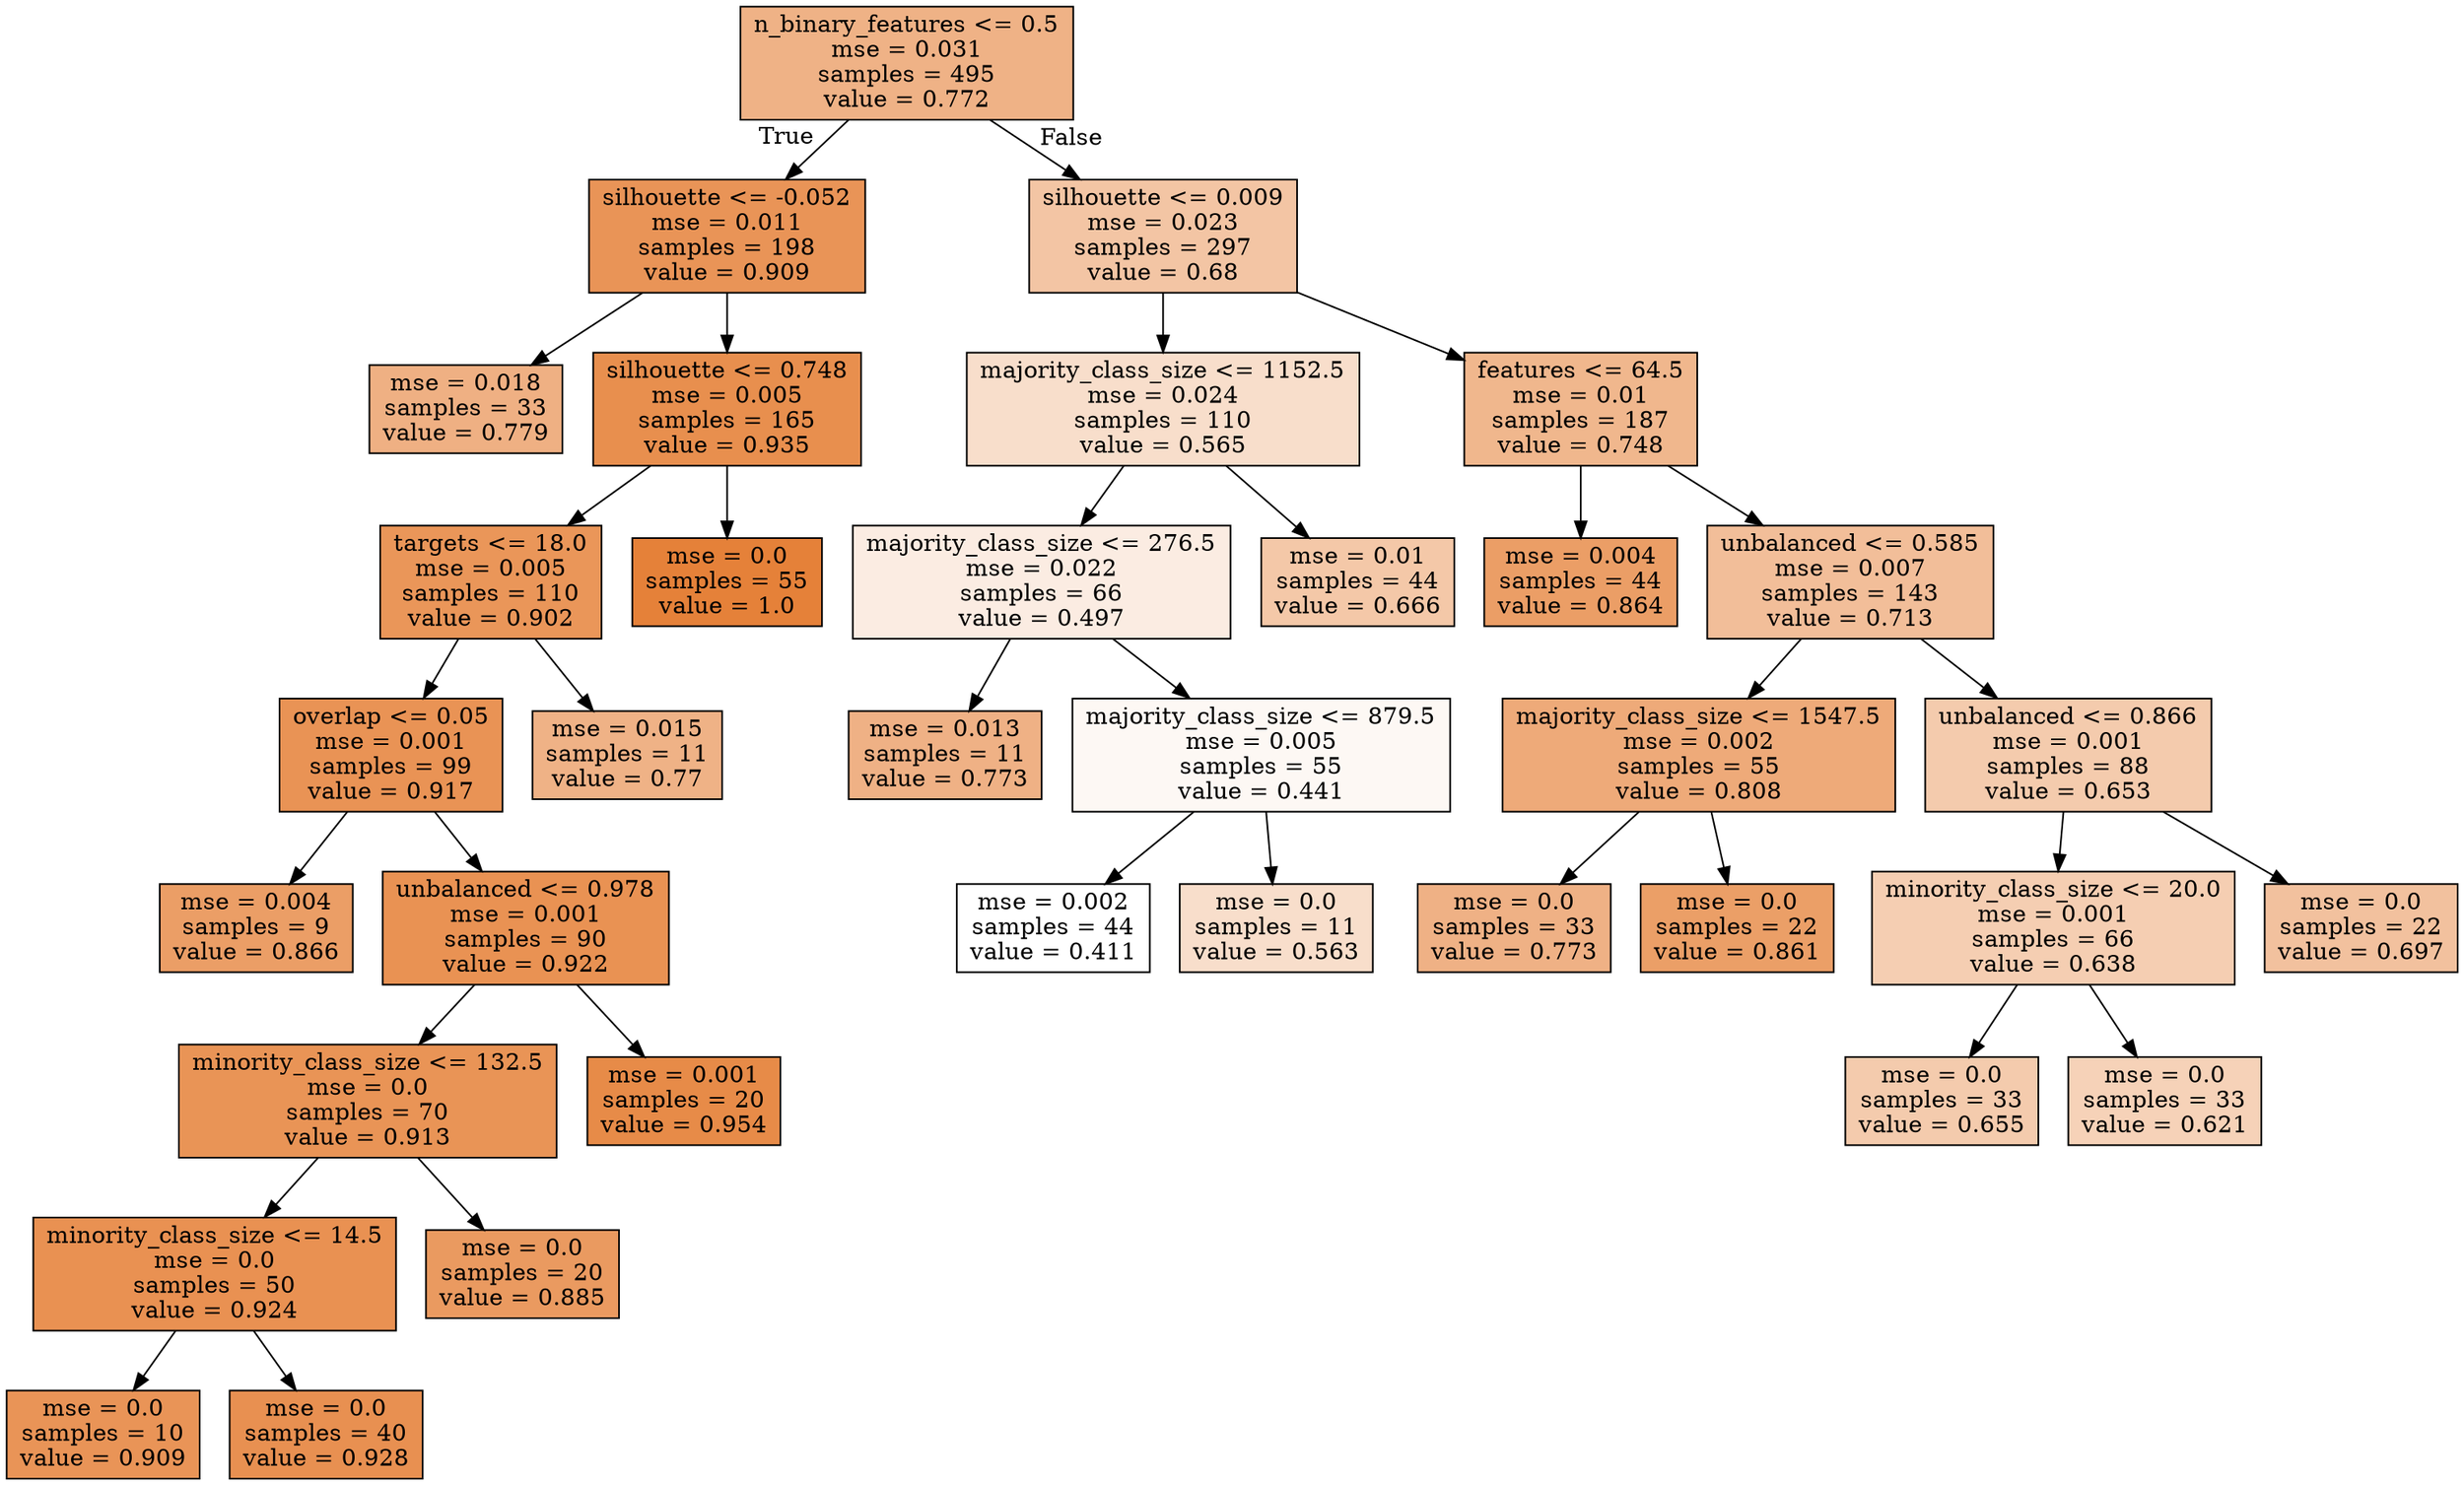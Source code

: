 digraph Tree {
node [shape=box, style="filled", color="black"] ;
0 [label="n_binary_features <= 0.5\nmse = 0.031\nsamples = 495\nvalue = 0.772", fillcolor="#e581399c"] ;
1 [label="silhouette <= -0.052\nmse = 0.011\nsamples = 198\nvalue = 0.909", fillcolor="#e58139d8"] ;
0 -> 1 [labeldistance=2.5, labelangle=45, headlabel="True"] ;
2 [label="mse = 0.018\nsamples = 33\nvalue = 0.779", fillcolor="#e581399f"] ;
1 -> 2 ;
3 [label="silhouette <= 0.748\nmse = 0.005\nsamples = 165\nvalue = 0.935", fillcolor="#e58139e3"] ;
1 -> 3 ;
4 [label="targets <= 18.0\nmse = 0.005\nsamples = 110\nvalue = 0.902", fillcolor="#e58139d5"] ;
3 -> 4 ;
5 [label="overlap <= 0.05\nmse = 0.001\nsamples = 99\nvalue = 0.917", fillcolor="#e58139db"] ;
4 -> 5 ;
6 [label="mse = 0.004\nsamples = 9\nvalue = 0.866", fillcolor="#e58139c5"] ;
5 -> 6 ;
7 [label="unbalanced <= 0.978\nmse = 0.001\nsamples = 90\nvalue = 0.922", fillcolor="#e58139dd"] ;
5 -> 7 ;
8 [label="minority_class_size <= 132.5\nmse = 0.0\nsamples = 70\nvalue = 0.913", fillcolor="#e58139d9"] ;
7 -> 8 ;
9 [label="minority_class_size <= 14.5\nmse = 0.0\nsamples = 50\nvalue = 0.924", fillcolor="#e58139de"] ;
8 -> 9 ;
10 [label="mse = 0.0\nsamples = 10\nvalue = 0.909", fillcolor="#e58139d8"] ;
9 -> 10 ;
11 [label="mse = 0.0\nsamples = 40\nvalue = 0.928", fillcolor="#e58139e0"] ;
9 -> 11 ;
12 [label="mse = 0.0\nsamples = 20\nvalue = 0.885", fillcolor="#e58139cd"] ;
8 -> 12 ;
13 [label="mse = 0.001\nsamples = 20\nvalue = 0.954", fillcolor="#e58139eb"] ;
7 -> 13 ;
14 [label="mse = 0.015\nsamples = 11\nvalue = 0.77", fillcolor="#e581399b"] ;
4 -> 14 ;
15 [label="mse = 0.0\nsamples = 55\nvalue = 1.0", fillcolor="#e58139ff"] ;
3 -> 15 ;
16 [label="silhouette <= 0.009\nmse = 0.023\nsamples = 297\nvalue = 0.68", fillcolor="#e5813975"] ;
0 -> 16 [labeldistance=2.5, labelangle=-45, headlabel="False"] ;
17 [label="majority_class_size <= 1152.5\nmse = 0.024\nsamples = 110\nvalue = 0.565", fillcolor="#e5813942"] ;
16 -> 17 ;
18 [label="majority_class_size <= 276.5\nmse = 0.022\nsamples = 66\nvalue = 0.497", fillcolor="#e5813925"] ;
17 -> 18 ;
19 [label="mse = 0.013\nsamples = 11\nvalue = 0.773", fillcolor="#e581399d"] ;
18 -> 19 ;
20 [label="majority_class_size <= 879.5\nmse = 0.005\nsamples = 55\nvalue = 0.441", fillcolor="#e581390d"] ;
18 -> 20 ;
21 [label="mse = 0.002\nsamples = 44\nvalue = 0.411", fillcolor="#e5813900"] ;
20 -> 21 ;
22 [label="mse = 0.0\nsamples = 11\nvalue = 0.563", fillcolor="#e5813942"] ;
20 -> 22 ;
23 [label="mse = 0.01\nsamples = 44\nvalue = 0.666", fillcolor="#e581396f"] ;
17 -> 23 ;
24 [label="features <= 64.5\nmse = 0.01\nsamples = 187\nvalue = 0.748", fillcolor="#e5813992"] ;
16 -> 24 ;
25 [label="mse = 0.004\nsamples = 44\nvalue = 0.864", fillcolor="#e58139c4"] ;
24 -> 25 ;
26 [label="unbalanced <= 0.585\nmse = 0.007\nsamples = 143\nvalue = 0.713", fillcolor="#e5813983"] ;
24 -> 26 ;
27 [label="majority_class_size <= 1547.5\nmse = 0.002\nsamples = 55\nvalue = 0.808", fillcolor="#e58139ac"] ;
26 -> 27 ;
28 [label="mse = 0.0\nsamples = 33\nvalue = 0.773", fillcolor="#e581399d"] ;
27 -> 28 ;
29 [label="mse = 0.0\nsamples = 22\nvalue = 0.861", fillcolor="#e58139c3"] ;
27 -> 29 ;
30 [label="unbalanced <= 0.866\nmse = 0.001\nsamples = 88\nvalue = 0.653", fillcolor="#e5813969"] ;
26 -> 30 ;
31 [label="minority_class_size <= 20.0\nmse = 0.001\nsamples = 66\nvalue = 0.638", fillcolor="#e5813962"] ;
30 -> 31 ;
32 [label="mse = 0.0\nsamples = 33\nvalue = 0.655", fillcolor="#e5813969"] ;
31 -> 32 ;
33 [label="mse = 0.0\nsamples = 33\nvalue = 0.621", fillcolor="#e581395b"] ;
31 -> 33 ;
34 [label="mse = 0.0\nsamples = 22\nvalue = 0.697", fillcolor="#e581397c"] ;
30 -> 34 ;
}
